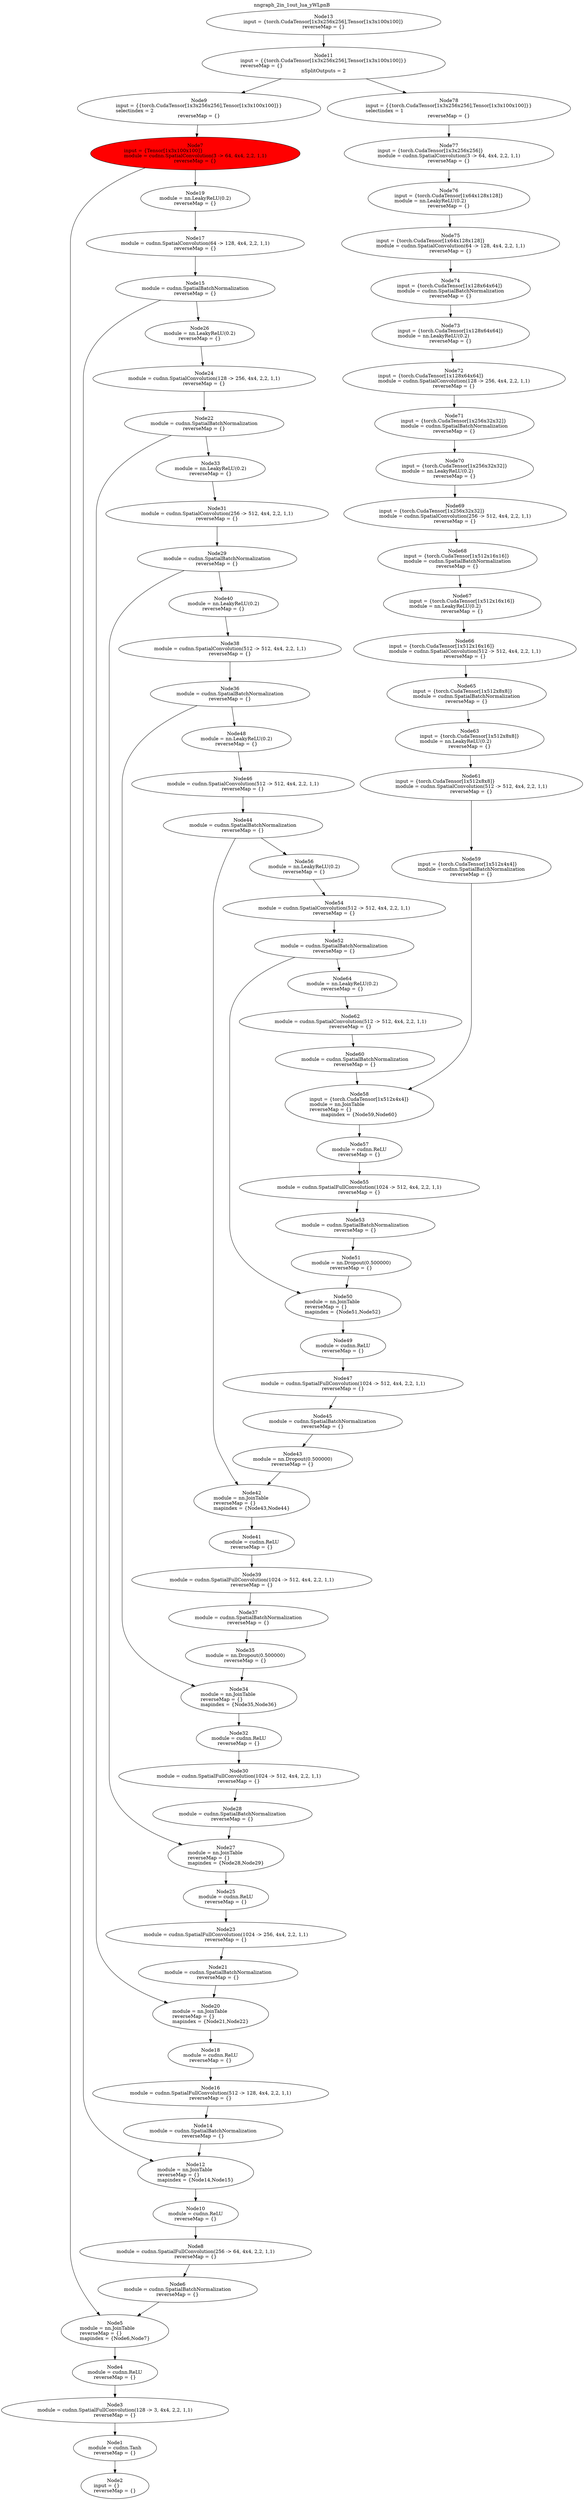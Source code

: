 digraph G {
labelloc="t";
label="nngraph_2in_1out_lua_yWLpnB";
node [shape = oval]; 
n1[label="Node1\nmodule = cudnn.Tanh\lreverseMap = {}" tooltip="[[C]]:-1_"];
n2[label="Node2\ninput = {}\lreverseMap = {}" tooltip="[[C]]:-1_"];
n3[label="Node3\nmodule = cudnn.SpatialFullConvolution(128 -> 3, 4x4, 2,2, 1,1)\lreverseMap = {}" tooltip="[[C]]:-1_"];
n4[label="Node4\nmodule = cudnn.ReLU\lreverseMap = {}" tooltip="[[C]]:-1_"];
n5[label="Node5\nmodule = nn.JoinTable\lreverseMap = {}\lmapindex = {Node6,Node7}" tooltip="[[C]]:-1_"];
n6[label="Node6\nmodule = cudnn.SpatialBatchNormalization\lreverseMap = {}" tooltip="[[C]]:-1_"];
n7[label="Node7\ninput = {Tensor[1x3x100x100]}\lmodule = cudnn.SpatialConvolution(3 -> 64, 4x4, 2,2, 1,1)\lreverseMap = {}" tooltip="[[C]]:-1_"];
n8[label="Node8\nmodule = cudnn.SpatialFullConvolution(256 -> 64, 4x4, 2,2, 1,1)\lreverseMap = {}" tooltip="[[C]]:-1_"];
n9[label="Node9\ninput = {{torch.CudaTensor[1x3x256x256],Tensor[1x3x100x100]}}\lselectindex = 2\lreverseMap = {}" tooltip="[[C]]:-1_-2"];
n10[label="Node10\nmodule = cudnn.ReLU\lreverseMap = {}" tooltip="[[C]]:-1_"];
n11[label="Node11\ninput = {{torch.CudaTensor[1x3x256x256],Tensor[1x3x100x100]}}\lreverseMap = {}\lnSplitOutputs = 2" tooltip="[[C]]:-1_ split at [...ddhartha/torch/install/share/lua/5.1/nngraph/gmodule.lua]:96-mnode"];
n12[label="Node12\nmodule = nn.JoinTable\lreverseMap = {}\lmapindex = {Node14,Node15}" tooltip="[[C]]:-1_"];
n13[label="Node13\ninput = {torch.CudaTensor[1x3x256x256],Tensor[1x3x100x100]}\lreverseMap = {}" tooltip="[[C]]:-1_"];
n14[label="Node14\nmodule = cudnn.SpatialBatchNormalization\lreverseMap = {}" tooltip="[[C]]:-1_"];
n15[label="Node15\nmodule = cudnn.SpatialBatchNormalization\lreverseMap = {}" tooltip="[[C]]:-1_"];
n16[label="Node16\nmodule = cudnn.SpatialFullConvolution(512 -> 128, 4x4, 2,2, 1,1)\lreverseMap = {}" tooltip="[[C]]:-1_"];
n17[label="Node17\nmodule = cudnn.SpatialConvolution(64 -> 128, 4x4, 2,2, 1,1)\lreverseMap = {}" tooltip="[[C]]:-1_"];
n18[label="Node18\nmodule = cudnn.ReLU\lreverseMap = {}" tooltip="[[C]]:-1_"];
n19[label="Node19\nmodule = nn.LeakyReLU(0.2)\lreverseMap = {}" tooltip="[[C]]:-1_"];
n20[label="Node20\nmodule = nn.JoinTable\lreverseMap = {}\lmapindex = {Node21,Node22}" tooltip="[[C]]:-1_"];
n21[label="Node21\nmodule = cudnn.SpatialBatchNormalization\lreverseMap = {}" tooltip="[[C]]:-1_"];
n22[label="Node22\nmodule = cudnn.SpatialBatchNormalization\lreverseMap = {}" tooltip="[[C]]:-1_"];
n23[label="Node23\nmodule = cudnn.SpatialFullConvolution(1024 -> 256, 4x4, 2,2, 1,1)\lreverseMap = {}" tooltip="[[C]]:-1_"];
n24[label="Node24\nmodule = cudnn.SpatialConvolution(128 -> 256, 4x4, 2,2, 1,1)\lreverseMap = {}" tooltip="[[C]]:-1_"];
n25[label="Node25\nmodule = cudnn.ReLU\lreverseMap = {}" tooltip="[[C]]:-1_"];
n26[label="Node26\nmodule = nn.LeakyReLU(0.2)\lreverseMap = {}" tooltip="[[C]]:-1_"];
n27[label="Node27\nmodule = nn.JoinTable\lreverseMap = {}\lmapindex = {Node28,Node29}" tooltip="[[C]]:-1_"];
n28[label="Node28\nmodule = cudnn.SpatialBatchNormalization\lreverseMap = {}" tooltip="[[C]]:-1_"];
n29[label="Node29\nmodule = cudnn.SpatialBatchNormalization\lreverseMap = {}" tooltip="[[C]]:-1_"];
n30[label="Node30\nmodule = cudnn.SpatialFullConvolution(1024 -> 512, 4x4, 2,2, 1,1)\lreverseMap = {}" tooltip="[[C]]:-1_"];
n31[label="Node31\nmodule = cudnn.SpatialConvolution(256 -> 512, 4x4, 2,2, 1,1)\lreverseMap = {}" tooltip="[[C]]:-1_"];
n32[label="Node32\nmodule = cudnn.ReLU\lreverseMap = {}" tooltip="[[C]]:-1_"];
n33[label="Node33\nmodule = nn.LeakyReLU(0.2)\lreverseMap = {}" tooltip="[[C]]:-1_"];
n34[label="Node34\nmodule = nn.JoinTable\lreverseMap = {}\lmapindex = {Node35,Node36}" tooltip="[[C]]:-1_"];
n35[label="Node35\nmodule = nn.Dropout(0.500000)\lreverseMap = {}" tooltip="[[C]]:-1_"];
n36[label="Node36\nmodule = cudnn.SpatialBatchNormalization\lreverseMap = {}" tooltip="[[C]]:-1_"];
n37[label="Node37\nmodule = cudnn.SpatialBatchNormalization\lreverseMap = {}" tooltip="[[C]]:-1_"];
n38[label="Node38\nmodule = cudnn.SpatialConvolution(512 -> 512, 4x4, 2,2, 1,1)\lreverseMap = {}" tooltip="[[C]]:-1_"];
n39[label="Node39\nmodule = cudnn.SpatialFullConvolution(1024 -> 512, 4x4, 2,2, 1,1)\lreverseMap = {}" tooltip="[[C]]:-1_"];
n40[label="Node40\nmodule = nn.LeakyReLU(0.2)\lreverseMap = {}" tooltip="[[C]]:-1_"];
n41[label="Node41\nmodule = cudnn.ReLU\lreverseMap = {}" tooltip="[[C]]:-1_"];
n42[label="Node42\nmodule = nn.JoinTable\lreverseMap = {}\lmapindex = {Node43,Node44}" tooltip="[[C]]:-1_"];
n43[label="Node43\nmodule = nn.Dropout(0.500000)\lreverseMap = {}" tooltip="[[C]]:-1_"];
n44[label="Node44\nmodule = cudnn.SpatialBatchNormalization\lreverseMap = {}" tooltip="[[C]]:-1_"];
n45[label="Node45\nmodule = cudnn.SpatialBatchNormalization\lreverseMap = {}" tooltip="[[C]]:-1_"];
n46[label="Node46\nmodule = cudnn.SpatialConvolution(512 -> 512, 4x4, 2,2, 1,1)\lreverseMap = {}" tooltip="[[C]]:-1_"];
n47[label="Node47\nmodule = cudnn.SpatialFullConvolution(1024 -> 512, 4x4, 2,2, 1,1)\lreverseMap = {}" tooltip="[[C]]:-1_"];
n48[label="Node48\nmodule = nn.LeakyReLU(0.2)\lreverseMap = {}" tooltip="[[C]]:-1_"];
n49[label="Node49\nmodule = cudnn.ReLU\lreverseMap = {}" tooltip="[[C]]:-1_"];
n50[label="Node50\nmodule = nn.JoinTable\lreverseMap = {}\lmapindex = {Node51,Node52}" tooltip="[[C]]:-1_"];
n51[label="Node51\nmodule = nn.Dropout(0.500000)\lreverseMap = {}" tooltip="[[C]]:-1_"];
n52[label="Node52\nmodule = cudnn.SpatialBatchNormalization\lreverseMap = {}" tooltip="[[C]]:-1_"];
n53[label="Node53\nmodule = cudnn.SpatialBatchNormalization\lreverseMap = {}" tooltip="[[C]]:-1_"];
n54[label="Node54\nmodule = cudnn.SpatialConvolution(512 -> 512, 4x4, 2,2, 1,1)\lreverseMap = {}" tooltip="[[C]]:-1_"];
n55[label="Node55\nmodule = cudnn.SpatialFullConvolution(1024 -> 512, 4x4, 2,2, 1,1)\lreverseMap = {}" tooltip="[[C]]:-1_"];
n56[label="Node56\nmodule = nn.LeakyReLU(0.2)\lreverseMap = {}" tooltip="[[C]]:-1_"];
n57[label="Node57\nmodule = cudnn.ReLU\lreverseMap = {}" tooltip="[[C]]:-1_"];
n58[label="Node58\ninput = {torch.CudaTensor[1x512x4x4]}\lmodule = nn.JoinTable\lreverseMap = {}\lmapindex = {Node59,Node60}" tooltip="[[C]]:-1_"];
n59[label="Node59\ninput = {torch.CudaTensor[1x512x4x4]}\lmodule = cudnn.SpatialBatchNormalization\lreverseMap = {}" tooltip="[[C]]:-1_"];
n60[label="Node60\nmodule = cudnn.SpatialBatchNormalization\lreverseMap = {}" tooltip="[[C]]:-1_"];
n61[label="Node61\ninput = {torch.CudaTensor[1x512x8x8]}\lmodule = cudnn.SpatialConvolution(512 -> 512, 4x4, 2,2, 1,1)\lreverseMap = {}" tooltip="[[C]]:-1_"];
n62[label="Node62\nmodule = cudnn.SpatialConvolution(512 -> 512, 4x4, 2,2, 1,1)\lreverseMap = {}" tooltip="[[C]]:-1_"];
n63[label="Node63\ninput = {torch.CudaTensor[1x512x8x8]}\lmodule = nn.LeakyReLU(0.2)\lreverseMap = {}" tooltip="[[C]]:-1_"];
n64[label="Node64\nmodule = nn.LeakyReLU(0.2)\lreverseMap = {}" tooltip="[[C]]:-1_"];
n65[label="Node65\ninput = {torch.CudaTensor[1x512x8x8]}\lmodule = cudnn.SpatialBatchNormalization\lreverseMap = {}" tooltip="[[C]]:-1_"];
n66[label="Node66\ninput = {torch.CudaTensor[1x512x16x16]}\lmodule = cudnn.SpatialConvolution(512 -> 512, 4x4, 2,2, 1,1)\lreverseMap = {}" tooltip="[[C]]:-1_"];
n67[label="Node67\ninput = {torch.CudaTensor[1x512x16x16]}\lmodule = nn.LeakyReLU(0.2)\lreverseMap = {}" tooltip="[[C]]:-1_"];
n68[label="Node68\ninput = {torch.CudaTensor[1x512x16x16]}\lmodule = cudnn.SpatialBatchNormalization\lreverseMap = {}" tooltip="[[C]]:-1_"];
n69[label="Node69\ninput = {torch.CudaTensor[1x256x32x32]}\lmodule = cudnn.SpatialConvolution(256 -> 512, 4x4, 2,2, 1,1)\lreverseMap = {}" tooltip="[[C]]:-1_"];
n70[label="Node70\ninput = {torch.CudaTensor[1x256x32x32]}\lmodule = nn.LeakyReLU(0.2)\lreverseMap = {}" tooltip="[[C]]:-1_"];
n71[label="Node71\ninput = {torch.CudaTensor[1x256x32x32]}\lmodule = cudnn.SpatialBatchNormalization\lreverseMap = {}" tooltip="[[C]]:-1_"];
n72[label="Node72\ninput = {torch.CudaTensor[1x128x64x64]}\lmodule = cudnn.SpatialConvolution(128 -> 256, 4x4, 2,2, 1,1)\lreverseMap = {}" tooltip="[[C]]:-1_"];
n73[label="Node73\ninput = {torch.CudaTensor[1x128x64x64]}\lmodule = nn.LeakyReLU(0.2)\lreverseMap = {}" tooltip="[[C]]:-1_"];
n74[label="Node74\ninput = {torch.CudaTensor[1x128x64x64]}\lmodule = cudnn.SpatialBatchNormalization\lreverseMap = {}" tooltip="[[C]]:-1_"];
n75[label="Node75\ninput = {torch.CudaTensor[1x64x128x128]}\lmodule = cudnn.SpatialConvolution(64 -> 128, 4x4, 2,2, 1,1)\lreverseMap = {}" tooltip="[[C]]:-1_"];
n76[label="Node76\ninput = {torch.CudaTensor[1x64x128x128]}\lmodule = nn.LeakyReLU(0.2)\lreverseMap = {}" tooltip="[[C]]:-1_"];
n77[label="Node77\ninput = {torch.CudaTensor[1x3x256x256]}\lmodule = cudnn.SpatialConvolution(3 -> 64, 4x4, 2,2, 1,1)\lreverseMap = {}" tooltip="[[C]]:-1_"];
n78[label="Node78\ninput = {{torch.CudaTensor[1x3x256x256],Tensor[1x3x100x100]}}\lselectindex = 1\lreverseMap = {}" tooltip="[[C]]:-1_-1"];
n1 -> n2;
n3 -> n1;
n4 -> n3;
n5 -> n4;
n6 -> n5;
n7 -> n5;
n8 -> n6;
n9 -> n7;
n10 -> n8;
n11 -> n9;
n12 -> n10;
n13 -> n11;
n14 -> n12;
n15 -> n12;
n16 -> n14;
n17 -> n15;
n18 -> n16;
n19 -> n17;
n20 -> n18;
n7 -> n19;
n21 -> n20;
n22 -> n20;
n23 -> n21;
n24 -> n22;
n25 -> n23;
n26 -> n24;
n27 -> n25;
n15 -> n26;
n28 -> n27;
n29 -> n27;
n30 -> n28;
n31 -> n29;
n32 -> n30;
n33 -> n31;
n34 -> n32;
n22 -> n33;
n35 -> n34;
n36 -> n34;
n37 -> n35;
n38 -> n36;
n39 -> n37;
n40 -> n38;
n41 -> n39;
n29 -> n40;
n42 -> n41;
n43 -> n42;
n44 -> n42;
n45 -> n43;
n46 -> n44;
n47 -> n45;
n48 -> n46;
n49 -> n47;
n36 -> n48;
n50 -> n49;
n51 -> n50;
n52 -> n50;
n53 -> n51;
n54 -> n52;
n55 -> n53;
n56 -> n54;
n57 -> n55;
n44 -> n56;
n58 -> n57;
n59 -> n58;
n60 -> n58;
n61 -> n59;
n62 -> n60;
n63 -> n61;
n64 -> n62;
n65 -> n63;
n52 -> n64;
n66 -> n65;
n67 -> n66;
n68 -> n67;
n69 -> n68;
n70 -> n69;
n71 -> n70;
n72 -> n71;
n73 -> n72;
n74 -> n73;
n75 -> n74;
n76 -> n75;
n77 -> n76;
n78 -> n77;
n11 -> n78;
n7[style=filled, fillcolor=red];
}